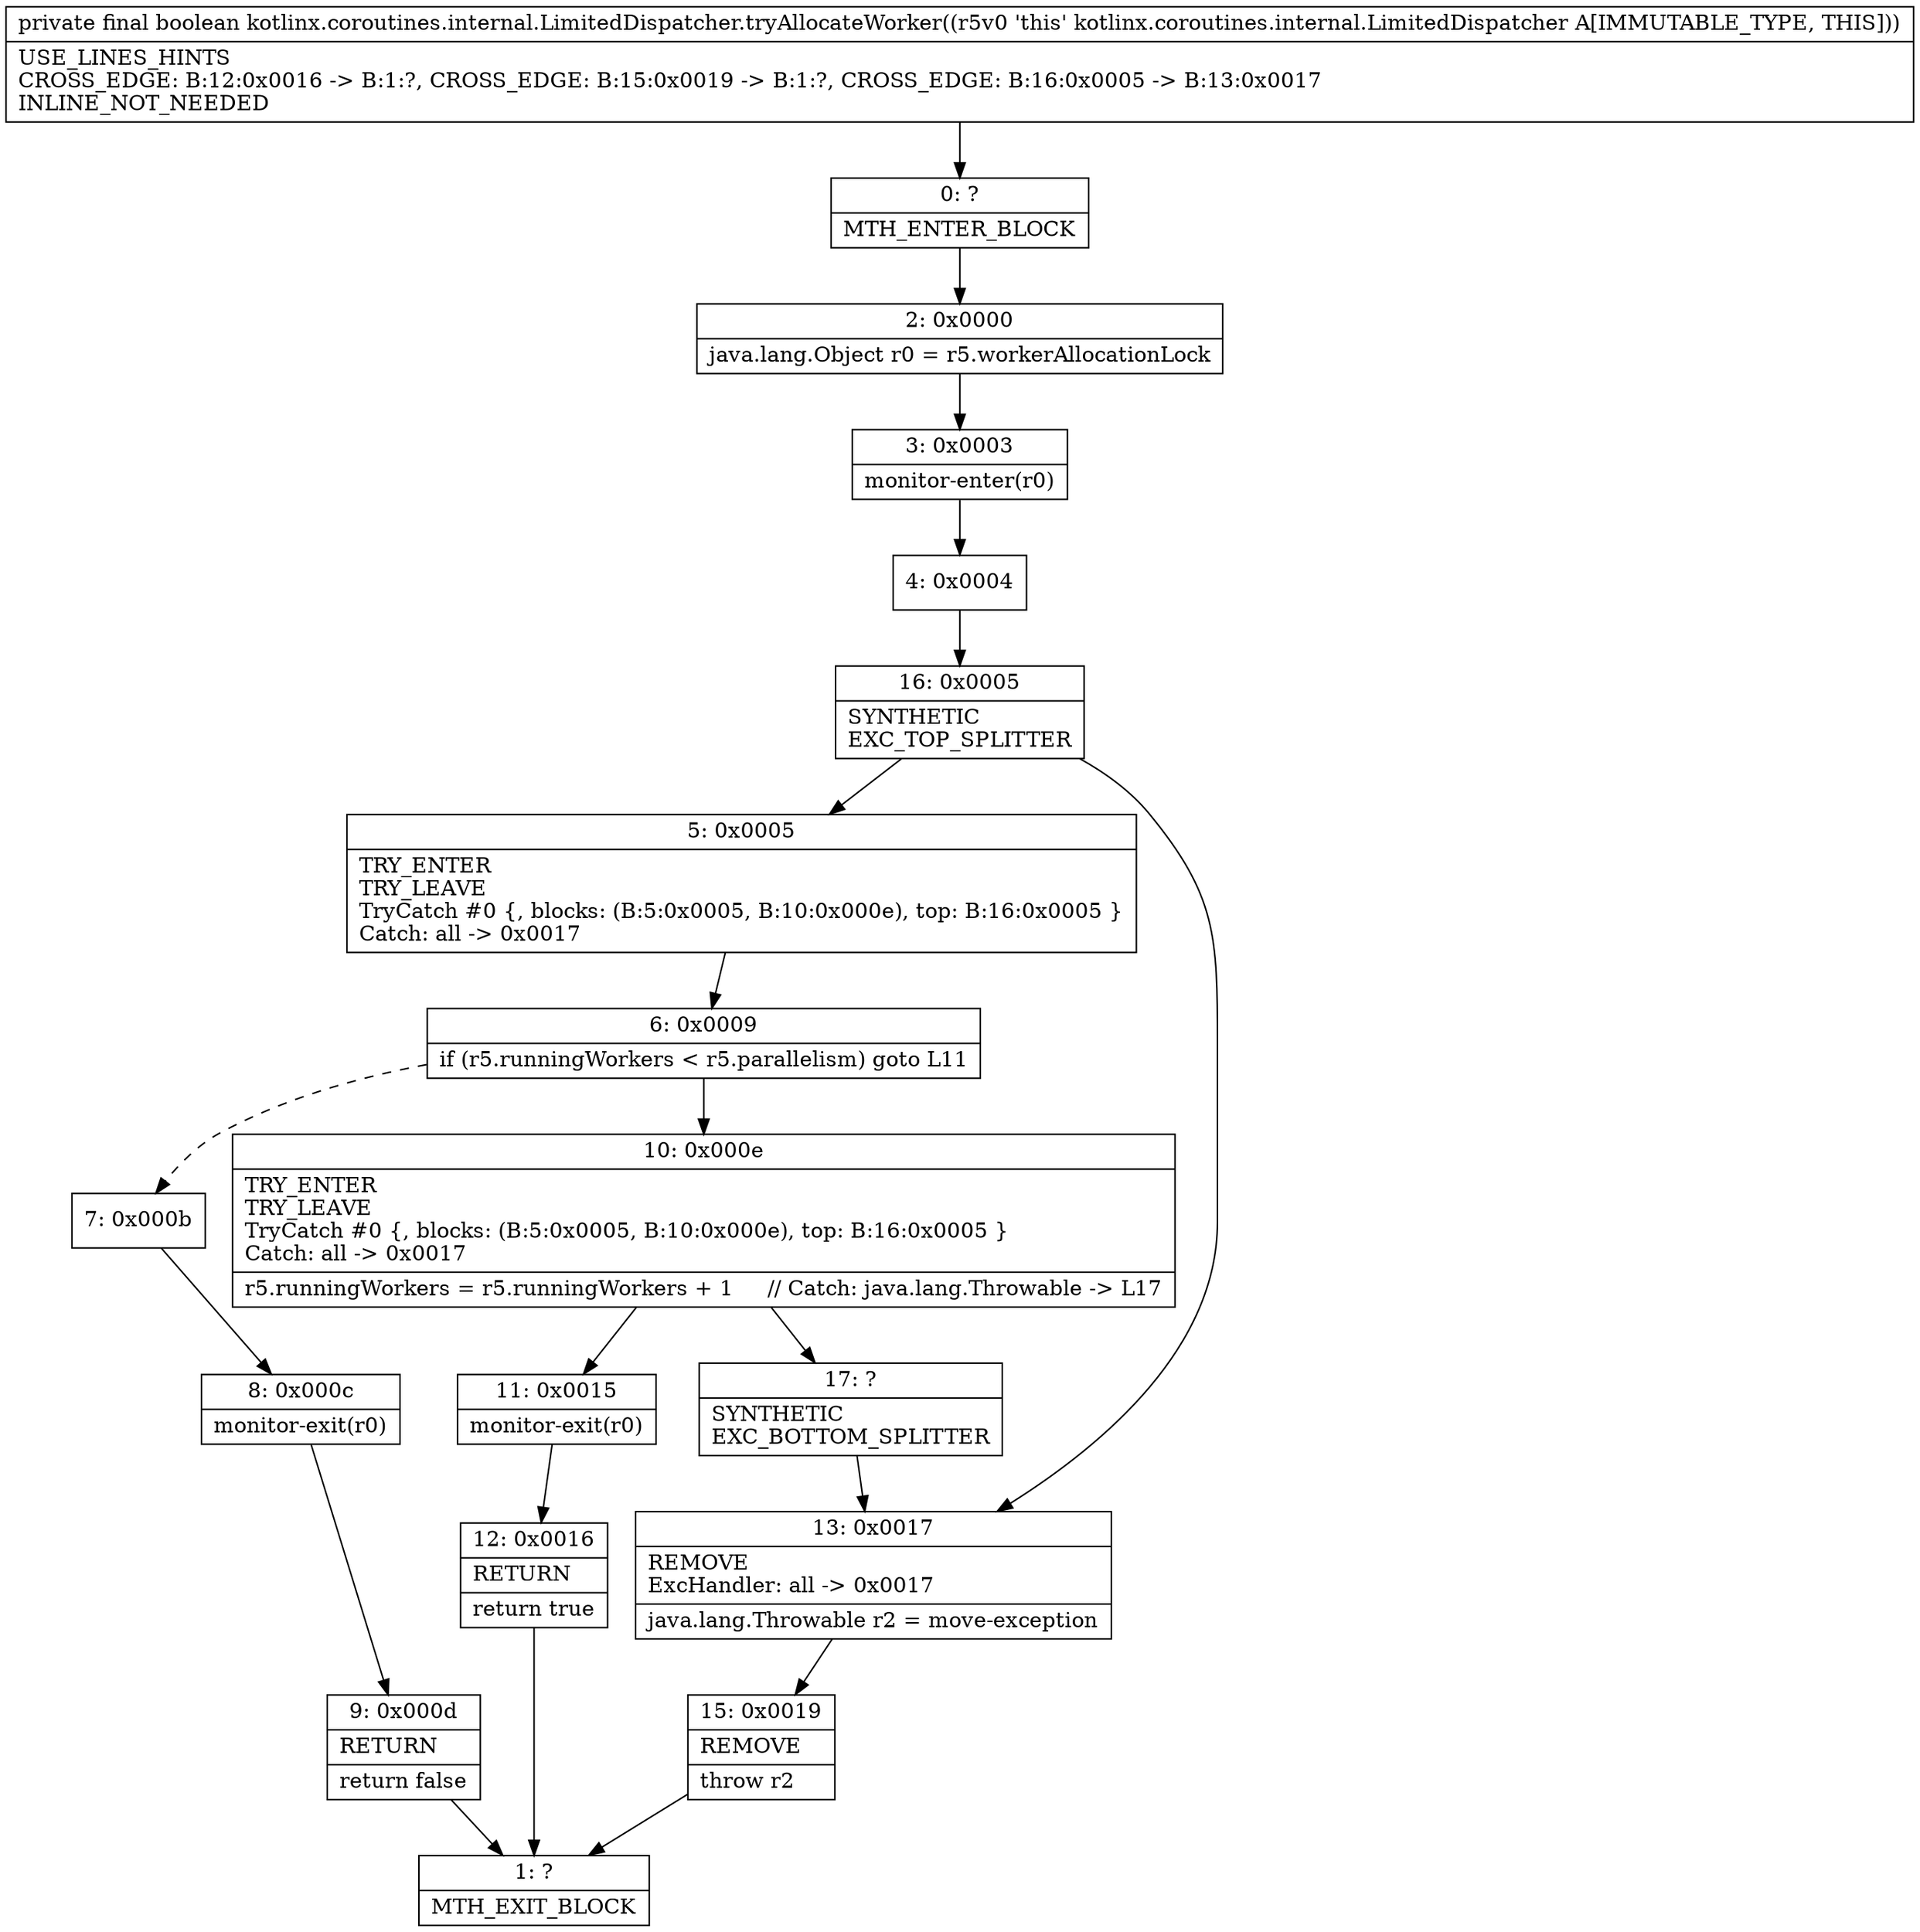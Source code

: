digraph "CFG forkotlinx.coroutines.internal.LimitedDispatcher.tryAllocateWorker()Z" {
Node_0 [shape=record,label="{0\:\ ?|MTH_ENTER_BLOCK\l}"];
Node_2 [shape=record,label="{2\:\ 0x0000|java.lang.Object r0 = r5.workerAllocationLock\l}"];
Node_3 [shape=record,label="{3\:\ 0x0003|monitor\-enter(r0)\l}"];
Node_4 [shape=record,label="{4\:\ 0x0004}"];
Node_16 [shape=record,label="{16\:\ 0x0005|SYNTHETIC\lEXC_TOP_SPLITTER\l}"];
Node_5 [shape=record,label="{5\:\ 0x0005|TRY_ENTER\lTRY_LEAVE\lTryCatch #0 \{, blocks: (B:5:0x0005, B:10:0x000e), top: B:16:0x0005 \}\lCatch: all \-\> 0x0017\l}"];
Node_6 [shape=record,label="{6\:\ 0x0009|if (r5.runningWorkers \< r5.parallelism) goto L11\l}"];
Node_7 [shape=record,label="{7\:\ 0x000b}"];
Node_8 [shape=record,label="{8\:\ 0x000c|monitor\-exit(r0)\l}"];
Node_9 [shape=record,label="{9\:\ 0x000d|RETURN\l|return false\l}"];
Node_1 [shape=record,label="{1\:\ ?|MTH_EXIT_BLOCK\l}"];
Node_10 [shape=record,label="{10\:\ 0x000e|TRY_ENTER\lTRY_LEAVE\lTryCatch #0 \{, blocks: (B:5:0x0005, B:10:0x000e), top: B:16:0x0005 \}\lCatch: all \-\> 0x0017\l|r5.runningWorkers = r5.runningWorkers + 1     \/\/ Catch: java.lang.Throwable \-\> L17\l}"];
Node_11 [shape=record,label="{11\:\ 0x0015|monitor\-exit(r0)\l}"];
Node_12 [shape=record,label="{12\:\ 0x0016|RETURN\l|return true\l}"];
Node_17 [shape=record,label="{17\:\ ?|SYNTHETIC\lEXC_BOTTOM_SPLITTER\l}"];
Node_13 [shape=record,label="{13\:\ 0x0017|REMOVE\lExcHandler: all \-\> 0x0017\l|java.lang.Throwable r2 = move\-exception\l}"];
Node_15 [shape=record,label="{15\:\ 0x0019|REMOVE\l|throw r2\l}"];
MethodNode[shape=record,label="{private final boolean kotlinx.coroutines.internal.LimitedDispatcher.tryAllocateWorker((r5v0 'this' kotlinx.coroutines.internal.LimitedDispatcher A[IMMUTABLE_TYPE, THIS]))  | USE_LINES_HINTS\lCROSS_EDGE: B:12:0x0016 \-\> B:1:?, CROSS_EDGE: B:15:0x0019 \-\> B:1:?, CROSS_EDGE: B:16:0x0005 \-\> B:13:0x0017\lINLINE_NOT_NEEDED\l}"];
MethodNode -> Node_0;Node_0 -> Node_2;
Node_2 -> Node_3;
Node_3 -> Node_4;
Node_4 -> Node_16;
Node_16 -> Node_5;
Node_16 -> Node_13;
Node_5 -> Node_6;
Node_6 -> Node_7[style=dashed];
Node_6 -> Node_10;
Node_7 -> Node_8;
Node_8 -> Node_9;
Node_9 -> Node_1;
Node_10 -> Node_11;
Node_10 -> Node_17;
Node_11 -> Node_12;
Node_12 -> Node_1;
Node_17 -> Node_13;
Node_13 -> Node_15;
Node_15 -> Node_1;
}

